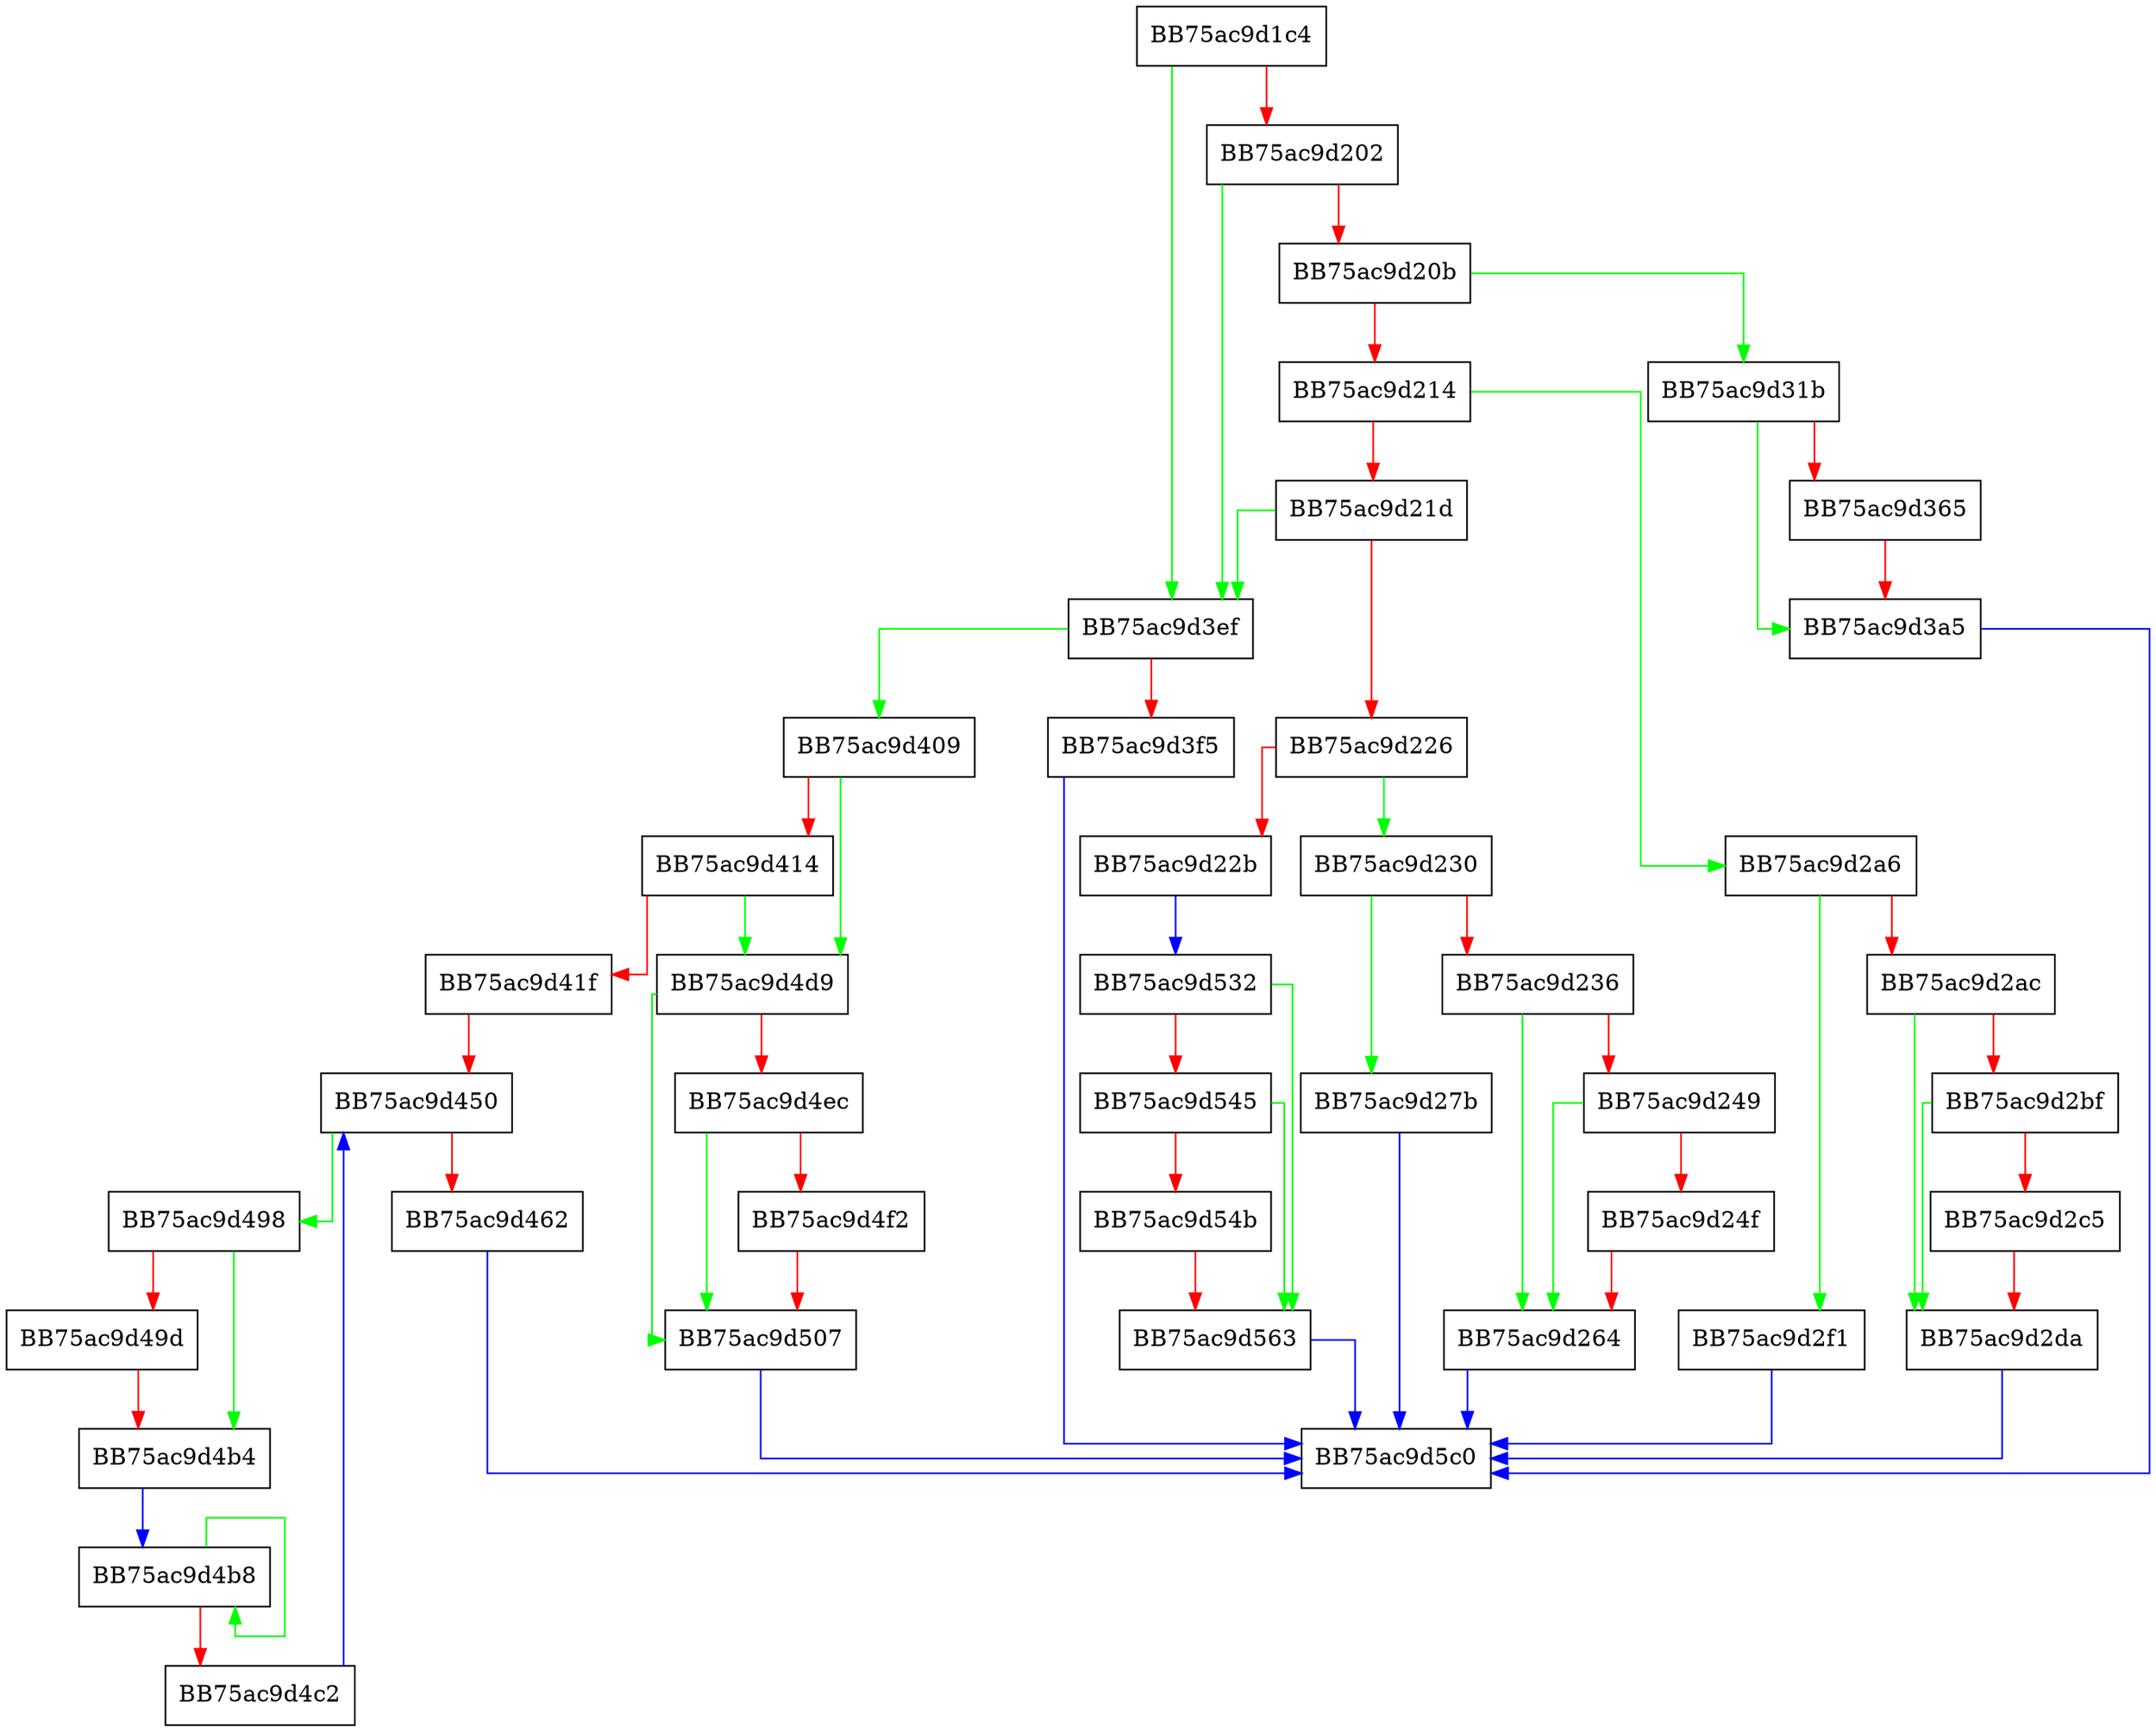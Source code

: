 digraph ConvertRegDataToString {
  node [shape="box"];
  graph [splines=ortho];
  BB75ac9d1c4 -> BB75ac9d3ef [color="green"];
  BB75ac9d1c4 -> BB75ac9d202 [color="red"];
  BB75ac9d202 -> BB75ac9d3ef [color="green"];
  BB75ac9d202 -> BB75ac9d20b [color="red"];
  BB75ac9d20b -> BB75ac9d31b [color="green"];
  BB75ac9d20b -> BB75ac9d214 [color="red"];
  BB75ac9d214 -> BB75ac9d2a6 [color="green"];
  BB75ac9d214 -> BB75ac9d21d [color="red"];
  BB75ac9d21d -> BB75ac9d3ef [color="green"];
  BB75ac9d21d -> BB75ac9d226 [color="red"];
  BB75ac9d226 -> BB75ac9d230 [color="green"];
  BB75ac9d226 -> BB75ac9d22b [color="red"];
  BB75ac9d22b -> BB75ac9d532 [color="blue"];
  BB75ac9d230 -> BB75ac9d27b [color="green"];
  BB75ac9d230 -> BB75ac9d236 [color="red"];
  BB75ac9d236 -> BB75ac9d264 [color="green"];
  BB75ac9d236 -> BB75ac9d249 [color="red"];
  BB75ac9d249 -> BB75ac9d264 [color="green"];
  BB75ac9d249 -> BB75ac9d24f [color="red"];
  BB75ac9d24f -> BB75ac9d264 [color="red"];
  BB75ac9d264 -> BB75ac9d5c0 [color="blue"];
  BB75ac9d27b -> BB75ac9d5c0 [color="blue"];
  BB75ac9d2a6 -> BB75ac9d2f1 [color="green"];
  BB75ac9d2a6 -> BB75ac9d2ac [color="red"];
  BB75ac9d2ac -> BB75ac9d2da [color="green"];
  BB75ac9d2ac -> BB75ac9d2bf [color="red"];
  BB75ac9d2bf -> BB75ac9d2da [color="green"];
  BB75ac9d2bf -> BB75ac9d2c5 [color="red"];
  BB75ac9d2c5 -> BB75ac9d2da [color="red"];
  BB75ac9d2da -> BB75ac9d5c0 [color="blue"];
  BB75ac9d2f1 -> BB75ac9d5c0 [color="blue"];
  BB75ac9d31b -> BB75ac9d3a5 [color="green"];
  BB75ac9d31b -> BB75ac9d365 [color="red"];
  BB75ac9d365 -> BB75ac9d3a5 [color="red"];
  BB75ac9d3a5 -> BB75ac9d5c0 [color="blue"];
  BB75ac9d3ef -> BB75ac9d409 [color="green"];
  BB75ac9d3ef -> BB75ac9d3f5 [color="red"];
  BB75ac9d3f5 -> BB75ac9d5c0 [color="blue"];
  BB75ac9d409 -> BB75ac9d4d9 [color="green"];
  BB75ac9d409 -> BB75ac9d414 [color="red"];
  BB75ac9d414 -> BB75ac9d4d9 [color="green"];
  BB75ac9d414 -> BB75ac9d41f [color="red"];
  BB75ac9d41f -> BB75ac9d450 [color="red"];
  BB75ac9d450 -> BB75ac9d498 [color="green"];
  BB75ac9d450 -> BB75ac9d462 [color="red"];
  BB75ac9d462 -> BB75ac9d5c0 [color="blue"];
  BB75ac9d498 -> BB75ac9d4b4 [color="green"];
  BB75ac9d498 -> BB75ac9d49d [color="red"];
  BB75ac9d49d -> BB75ac9d4b4 [color="red"];
  BB75ac9d4b4 -> BB75ac9d4b8 [color="blue"];
  BB75ac9d4b8 -> BB75ac9d4b8 [color="green"];
  BB75ac9d4b8 -> BB75ac9d4c2 [color="red"];
  BB75ac9d4c2 -> BB75ac9d450 [color="blue"];
  BB75ac9d4d9 -> BB75ac9d507 [color="green"];
  BB75ac9d4d9 -> BB75ac9d4ec [color="red"];
  BB75ac9d4ec -> BB75ac9d507 [color="green"];
  BB75ac9d4ec -> BB75ac9d4f2 [color="red"];
  BB75ac9d4f2 -> BB75ac9d507 [color="red"];
  BB75ac9d507 -> BB75ac9d5c0 [color="blue"];
  BB75ac9d532 -> BB75ac9d563 [color="green"];
  BB75ac9d532 -> BB75ac9d545 [color="red"];
  BB75ac9d545 -> BB75ac9d563 [color="green"];
  BB75ac9d545 -> BB75ac9d54b [color="red"];
  BB75ac9d54b -> BB75ac9d563 [color="red"];
  BB75ac9d563 -> BB75ac9d5c0 [color="blue"];
}